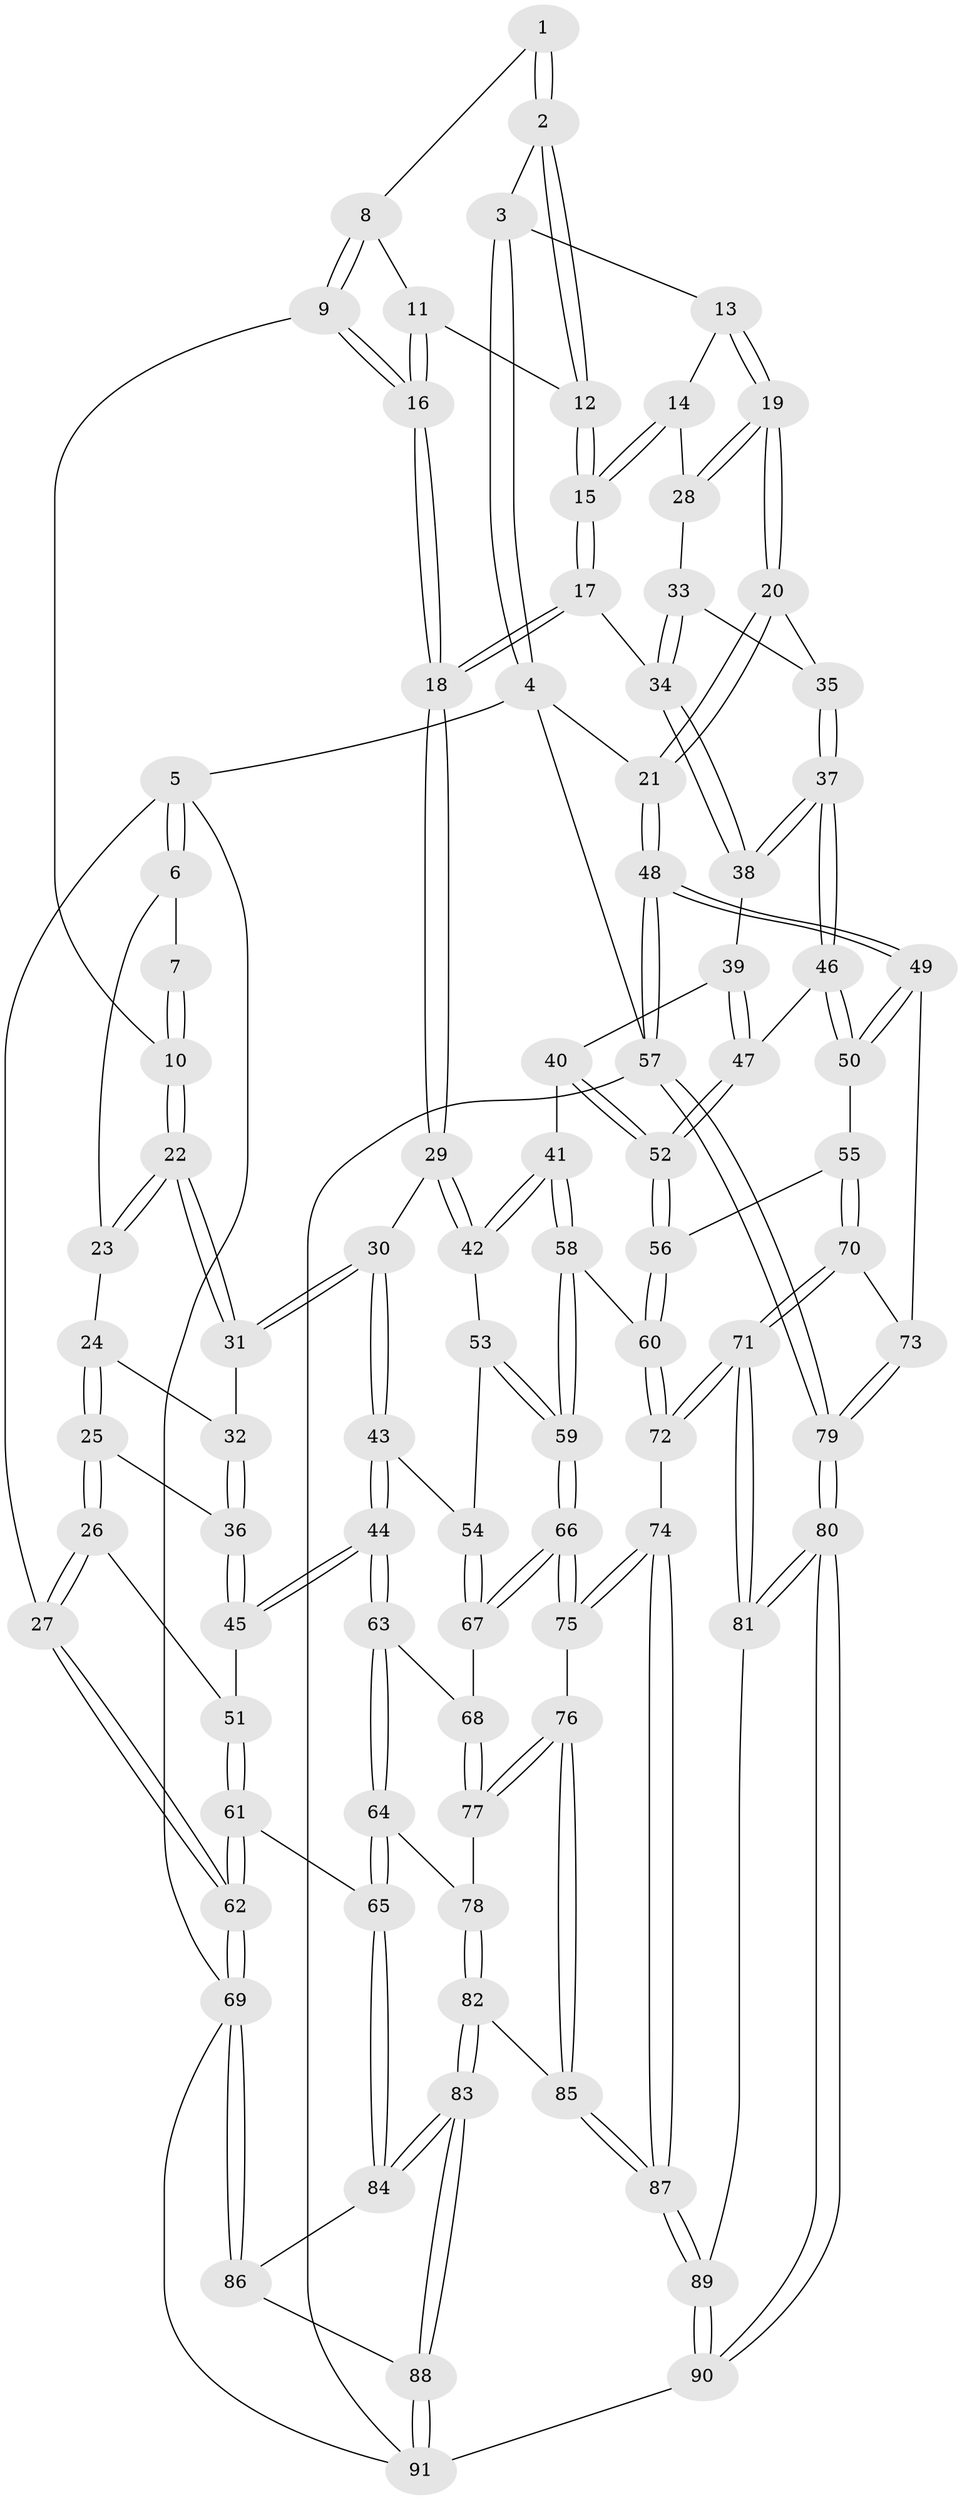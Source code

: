 // Generated by graph-tools (version 1.1) at 2025/27/03/09/25 03:27:11]
// undirected, 91 vertices, 224 edges
graph export_dot {
graph [start="1"]
  node [color=gray90,style=filled];
  1 [pos="+0.4442125766676852+0"];
  2 [pos="+0.758347615085575+0"];
  3 [pos="+0.7919392221581066+0"];
  4 [pos="+1+0"];
  5 [pos="+0+0"];
  6 [pos="+0.05694197825371293+0"];
  7 [pos="+0.4230291235738608+0"];
  8 [pos="+0.5170424206960249+0.02724259684947503"];
  9 [pos="+0.4911624889108857+0.10155147266594855"];
  10 [pos="+0.43476411503948315+0.11704800687508465"];
  11 [pos="+0.6103794976112544+0.03653527594385944"];
  12 [pos="+0.7483212238403735+0"];
  13 [pos="+0.8411334628183618+0.06094155878125987"];
  14 [pos="+0.8290146769311924+0.1279154906516466"];
  15 [pos="+0.72214954977922+0.20080052607163812"];
  16 [pos="+0.6035938362524699+0.139054264991228"];
  17 [pos="+0.718723349444407+0.2067608941623801"];
  18 [pos="+0.6621526789874453+0.21961923169460726"];
  19 [pos="+1+0.13135324807662474"];
  20 [pos="+1+0.126574412888256"];
  21 [pos="+1+0.07821263460900138"];
  22 [pos="+0.3894240150321799+0.15477357447230386"];
  23 [pos="+0.1613901454118839+0"];
  24 [pos="+0.15783781752676776+0.152484980614884"];
  25 [pos="+0.09980806171034025+0.26914168119675447"];
  26 [pos="+0+0.3255648906708303"];
  27 [pos="+0+0.33027317620954716"];
  28 [pos="+0.9926420630623985+0.1478025441854556"];
  29 [pos="+0.565055337033941+0.33582673451889733"];
  30 [pos="+0.4680165118394532+0.3414865017918522"];
  31 [pos="+0.38348785726605406+0.23494694913175015"];
  32 [pos="+0.3312282923851662+0.2433588515341693"];
  33 [pos="+0.8215647172022906+0.24427664441950958"];
  34 [pos="+0.7803141252887977+0.25378302304308725"];
  35 [pos="+0.9842300755150408+0.27526408890049636"];
  36 [pos="+0.19809925996337605+0.333690034566975"];
  37 [pos="+0.9194562607805876+0.3559867885329827"];
  38 [pos="+0.8115519577420421+0.31748105102156055"];
  39 [pos="+0.8095558752562291+0.32367444705131615"];
  40 [pos="+0.7499801476069051+0.43113758375734196"];
  41 [pos="+0.6339188033012546+0.43075006566411245"];
  42 [pos="+0.6248111590008566+0.42013390542810053"];
  43 [pos="+0.3899478110468967+0.4600799608126339"];
  44 [pos="+0.34270749275952134+0.4902756422573912"];
  45 [pos="+0.23055574500420134+0.4553153334418036"];
  46 [pos="+0.9274750174746588+0.393905264191825"];
  47 [pos="+0.8550761229543765+0.46117296746466674"];
  48 [pos="+1+0.5095332416429093"];
  49 [pos="+1+0.509081611317452"];
  50 [pos="+1+0.49475869907460657"];
  51 [pos="+0.18005537461017007+0.48277019453349346"];
  52 [pos="+0.8285081279241535+0.5030740630040675"];
  53 [pos="+0.5284432600880404+0.5217309757056711"];
  54 [pos="+0.401343952164469+0.46982966673289017"];
  55 [pos="+0.888143404342303+0.562888268668091"];
  56 [pos="+0.836100456702571+0.5456582235418326"];
  57 [pos="+1+1"];
  58 [pos="+0.6431187349109483+0.5464079269165835"];
  59 [pos="+0.5905127050819281+0.618050650858359"];
  60 [pos="+0.78782095290637+0.5850746842920457"];
  61 [pos="+0.09007857512741348+0.6109585088521274"];
  62 [pos="+0+0.5855676456706588"];
  63 [pos="+0.3381158971070549+0.580733723313654"];
  64 [pos="+0.2798175946908759+0.6701024925560651"];
  65 [pos="+0.16640563972718728+0.6955344888077896"];
  66 [pos="+0.5815141779329133+0.6361459058546453"];
  67 [pos="+0.5161413966266893+0.6013578738576907"];
  68 [pos="+0.40306568265299425+0.6287318908482268"];
  69 [pos="+0+0.8275636201035591"];
  70 [pos="+0.916180939901792+0.6335903773582894"];
  71 [pos="+0.756465909457926+0.8780566281117779"];
  72 [pos="+0.7402704469994537+0.8618857980413729"];
  73 [pos="+0.9435041290392258+0.6506990250844706"];
  74 [pos="+0.6768111862865409+0.8320705523716816"];
  75 [pos="+0.5857558292464571+0.7504828245389069"];
  76 [pos="+0.5415311221030216+0.75290272859493"];
  77 [pos="+0.44577843041176046+0.6972626483065152"];
  78 [pos="+0.32891969140824023+0.7364360072568249"];
  79 [pos="+1+1"];
  80 [pos="+1+1"];
  81 [pos="+0.7817701277382947+0.9125831820687432"];
  82 [pos="+0.3551600321990901+0.8488030407254193"];
  83 [pos="+0.2271105807001985+0.8721655108357074"];
  84 [pos="+0.15449423343014798+0.7695286084190922"];
  85 [pos="+0.362439957656641+0.852494326388478"];
  86 [pos="+0.019116070345724843+0.8438782761406883"];
  87 [pos="+0.41415518056256545+0.9787395765041158"];
  88 [pos="+0.1675713630699066+1"];
  89 [pos="+0.40842284482396873+1"];
  90 [pos="+0.37172301538798064+1"];
  91 [pos="+0.16837901370036334+1"];
  1 -- 2;
  1 -- 2;
  1 -- 8;
  2 -- 3;
  2 -- 12;
  2 -- 12;
  3 -- 4;
  3 -- 4;
  3 -- 13;
  4 -- 5;
  4 -- 21;
  4 -- 57;
  5 -- 6;
  5 -- 6;
  5 -- 27;
  5 -- 69;
  6 -- 7;
  6 -- 23;
  7 -- 10;
  7 -- 10;
  8 -- 9;
  8 -- 9;
  8 -- 11;
  9 -- 10;
  9 -- 16;
  9 -- 16;
  10 -- 22;
  10 -- 22;
  11 -- 12;
  11 -- 16;
  11 -- 16;
  12 -- 15;
  12 -- 15;
  13 -- 14;
  13 -- 19;
  13 -- 19;
  14 -- 15;
  14 -- 15;
  14 -- 28;
  15 -- 17;
  15 -- 17;
  16 -- 18;
  16 -- 18;
  17 -- 18;
  17 -- 18;
  17 -- 34;
  18 -- 29;
  18 -- 29;
  19 -- 20;
  19 -- 20;
  19 -- 28;
  19 -- 28;
  20 -- 21;
  20 -- 21;
  20 -- 35;
  21 -- 48;
  21 -- 48;
  22 -- 23;
  22 -- 23;
  22 -- 31;
  22 -- 31;
  23 -- 24;
  24 -- 25;
  24 -- 25;
  24 -- 32;
  25 -- 26;
  25 -- 26;
  25 -- 36;
  26 -- 27;
  26 -- 27;
  26 -- 51;
  27 -- 62;
  27 -- 62;
  28 -- 33;
  29 -- 30;
  29 -- 42;
  29 -- 42;
  30 -- 31;
  30 -- 31;
  30 -- 43;
  30 -- 43;
  31 -- 32;
  32 -- 36;
  32 -- 36;
  33 -- 34;
  33 -- 34;
  33 -- 35;
  34 -- 38;
  34 -- 38;
  35 -- 37;
  35 -- 37;
  36 -- 45;
  36 -- 45;
  37 -- 38;
  37 -- 38;
  37 -- 46;
  37 -- 46;
  38 -- 39;
  39 -- 40;
  39 -- 47;
  39 -- 47;
  40 -- 41;
  40 -- 52;
  40 -- 52;
  41 -- 42;
  41 -- 42;
  41 -- 58;
  41 -- 58;
  42 -- 53;
  43 -- 44;
  43 -- 44;
  43 -- 54;
  44 -- 45;
  44 -- 45;
  44 -- 63;
  44 -- 63;
  45 -- 51;
  46 -- 47;
  46 -- 50;
  46 -- 50;
  47 -- 52;
  47 -- 52;
  48 -- 49;
  48 -- 49;
  48 -- 57;
  48 -- 57;
  49 -- 50;
  49 -- 50;
  49 -- 73;
  50 -- 55;
  51 -- 61;
  51 -- 61;
  52 -- 56;
  52 -- 56;
  53 -- 54;
  53 -- 59;
  53 -- 59;
  54 -- 67;
  54 -- 67;
  55 -- 56;
  55 -- 70;
  55 -- 70;
  56 -- 60;
  56 -- 60;
  57 -- 79;
  57 -- 79;
  57 -- 91;
  58 -- 59;
  58 -- 59;
  58 -- 60;
  59 -- 66;
  59 -- 66;
  60 -- 72;
  60 -- 72;
  61 -- 62;
  61 -- 62;
  61 -- 65;
  62 -- 69;
  62 -- 69;
  63 -- 64;
  63 -- 64;
  63 -- 68;
  64 -- 65;
  64 -- 65;
  64 -- 78;
  65 -- 84;
  65 -- 84;
  66 -- 67;
  66 -- 67;
  66 -- 75;
  66 -- 75;
  67 -- 68;
  68 -- 77;
  68 -- 77;
  69 -- 86;
  69 -- 86;
  69 -- 91;
  70 -- 71;
  70 -- 71;
  70 -- 73;
  71 -- 72;
  71 -- 72;
  71 -- 81;
  71 -- 81;
  72 -- 74;
  73 -- 79;
  73 -- 79;
  74 -- 75;
  74 -- 75;
  74 -- 87;
  74 -- 87;
  75 -- 76;
  76 -- 77;
  76 -- 77;
  76 -- 85;
  76 -- 85;
  77 -- 78;
  78 -- 82;
  78 -- 82;
  79 -- 80;
  79 -- 80;
  80 -- 81;
  80 -- 81;
  80 -- 90;
  80 -- 90;
  81 -- 89;
  82 -- 83;
  82 -- 83;
  82 -- 85;
  83 -- 84;
  83 -- 84;
  83 -- 88;
  83 -- 88;
  84 -- 86;
  85 -- 87;
  85 -- 87;
  86 -- 88;
  87 -- 89;
  87 -- 89;
  88 -- 91;
  88 -- 91;
  89 -- 90;
  89 -- 90;
  90 -- 91;
}
